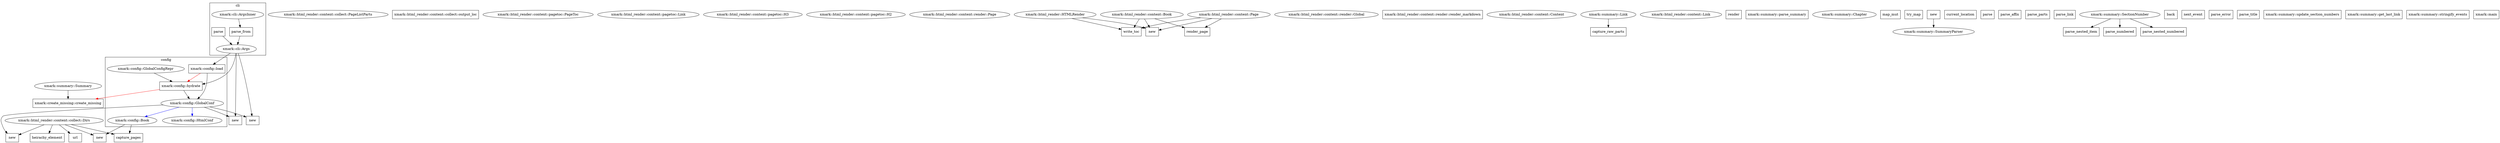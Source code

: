 digraph api {
	subgraph cluster_cli {
		label = "cli";
		"0___237" [label="xmark::cli::Args" shape=ellipse]
		"0___298" [label="xmark::cli::ArgsInner" shape=ellipse]

		"0___11" [label=parse shape=box]
		"0___11" -> "0___237"

		"0___12" [label=parse_from shape=box]
		"0___298" -> "0___12"
		"0___12" -> "0___237"
	}

	subgraph cluster_config {
	label = "config";
		"0___320" [label="xmark::config::GlobalConfigRepr" shape=ellipse]
		"0___385" [label="xmark::config::GlobalConf" shape=ellipse]
		"0___450" [label="xmark::config::Book" shape=ellipse]
		"0___515" [label="xmark::config::HtmlConf" shape=ellipse]

		"0___385" -> "0___450" [color="blue"]
		"0___385" -> "0___515" [color="blue"]

		"0___28" [label="xmark::config::load" shape=box]
		"0___237" -> "0___28"
		"0___28" -> "0___385"

		// Load calls hydrate
		"0___28" -> "0___30" [color="red"]

		"0___30" [label="xmark::config::hydrate" shape=box]
		"0___320" -> "0___30"
		"0___237" -> "0___30"
		"0___30" -> "0___385"
	}

	"0___46" [label="xmark::create_missing::create_missing" shape=box]
	"0___1176" -> "0___46"
	"0___30" ->  "0___46" [color = "red"]



	"0___580" [label="xmark::html_render::content::collect::Dirs" shape=ellipse]
	"0___84" [label=new shape=box]
	"0___385" -> "0___84"
	"0___237" -> "0___84"
	"0___100" [label="xmark::html_render::content::collect::PageListParts" shape=ellipse]
	"0___109" [label="xmark::html_render::content::collect::output_loc" shape=box]
	"0___591" [label="xmark::html_render::content::pagetoc::PageToc" shape=ellipse]
	"0___629" [label="xmark::html_render::content::pagetoc::Link" shape=ellipse]
	"0___691" [label="xmark::html_render::content::pagetoc::H3" shape=ellipse]
	"0___729" [label="xmark::html_render::content::pagetoc::H2" shape=ellipse]
	"0___791" [label="xmark::html_render::content::render::Page" shape=ellipse]
	"0___133" [label=new shape=box]
	"0___1019" -> "0___133"
	"0___140" -> "0___133"
	"0___957" -> "0___133"
	"0___134" [label=write_toc shape=box]
	"0___957" -> "0___134"
	"0___140" -> "0___134"
	"0___1019" -> "0___134"
	"0___864" [label="xmark::html_render::content::render::Global" shape=ellipse]
	"0___138" [label="xmark::html_render::content::render::render_markdown" shape=box]
	"0___921" [label="xmark::html_render::content::Content" shape=ellipse]
	"0___87" [label=new shape=box]
	"0___385" -> "0___87"
	"0___580" -> "0___87"
	"0___957" [label="xmark::html_render::content::Book" shape=ellipse]
	"0___90" [label=new shape=box]
	"0___450" -> "0___90"
	"0___580" -> "0___90"
	"0___91" [label=capture_pages shape=box]
	"0___450" -> "0___91"
	"0___580" -> "0___91"
	"0___93" [label=capture_raw_parts shape=box]
	"0___1312" -> "0___93"
	"0___1019" [label="xmark::html_render::content::Page" shape=ellipse]
	"0___97" [label=heirachy_element shape=box]
	"0___580" -> "0___97"
	"0___98" [label=url shape=box]
	"0___580" -> "0___98"
	"0___1093" [label="xmark::html_render::content::Link" shape=ellipse]
	"0___140" [label="xmark::html_render::HTMLRender" shape=ellipse]
	"0___148" [label=new shape=box]
	"0___385" -> "0___148"
	"0___237" -> "0___148"
	"0___149" [label=render shape=box]
	"0___151" [label=render_page shape=box]
	"0___1019" -> "0___151"
	"0___957" -> "0___151"
	"0___182" [label="xmark::summary::parse_summary" shape=box]
	"0___1176" [label="xmark::summary::Summary" shape=ellipse]
	"0___1247" [label="xmark::summary::Chapter" shape=ellipse]
	"0___1312" [label="xmark::summary::Link" shape=ellipse]
	"0___184" [label=map_mut shape=box]
	"0___186" [label=try_map shape=box]
	"0___189" [label="xmark::summary::SummaryParser" shape=ellipse]
	"0___198" [label=new shape=box]
	"0___198" -> "0___189"
	"0___199" [label=current_location shape=box]
	"0___200" [label=parse shape=box]
	"0___204" [label=parse_affix shape=box]
	"0___205" [label=parse_parts shape=box]
	"0___207" [label=parse_link shape=box]
	"0___208" [label=parse_numbered shape=box]
	"0___1388" -> "0___208"
	"0___209" [label=back shape=box]
	"0___210" [label=next_event shape=box]
	"0___213" [label=parse_nested_numbered shape=box]
	"0___1388" -> "0___213"
	"0___214" [label=parse_nested_item shape=box]
	"0___1388" -> "0___214"
	"0___215" [label=parse_error shape=box]
	"0___217" [label=parse_title shape=box]
	"0___218" [label="xmark::summary::update_section_numbers" shape=box]
	"0___219" [label="xmark::summary::get_last_link" shape=box]
	"0___221" [label="xmark::summary::stringify_events" shape=box]
	"0___1388" [label="xmark::summary::SectionNumber" shape=ellipse]
	"0___236" [label="xmark::main" shape=box]
}
